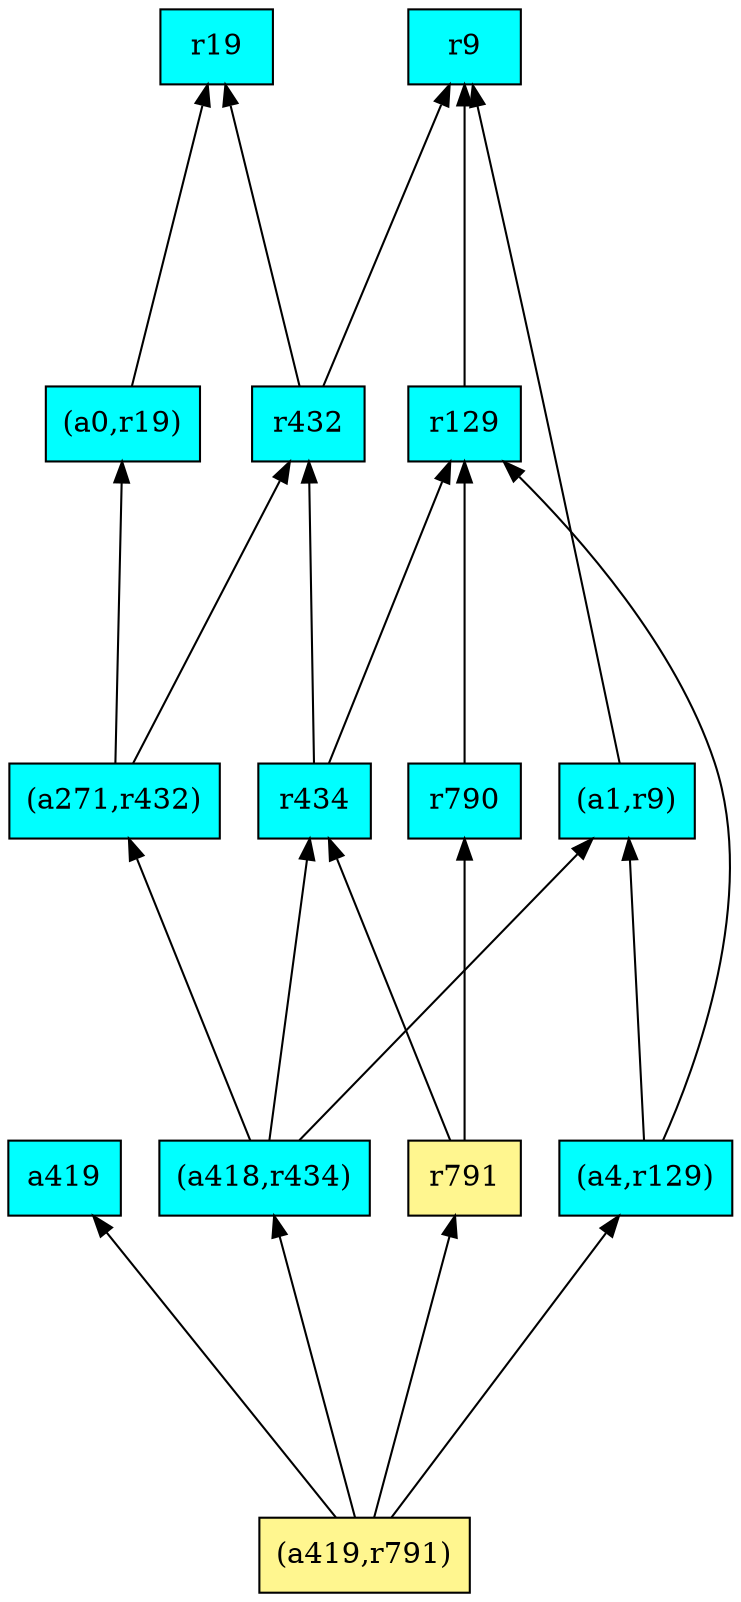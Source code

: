 digraph G {
rankdir=BT;ranksep="2.0";
"a419" [shape=record,fillcolor=cyan,style=filled,label="{a419}"];
"(a1,r9)" [shape=record,fillcolor=cyan,style=filled,label="{(a1,r9)}"];
"(a418,r434)" [shape=record,fillcolor=cyan,style=filled,label="{(a418,r434)}"];
"r434" [shape=record,fillcolor=cyan,style=filled,label="{r434}"];
"(a0,r19)" [shape=record,fillcolor=cyan,style=filled,label="{(a0,r19)}"];
"r129" [shape=record,fillcolor=cyan,style=filled,label="{r129}"];
"r19" [shape=record,fillcolor=cyan,style=filled,label="{r19}"];
"r791" [shape=record,fillcolor=khaki1,style=filled,label="{r791}"];
"r432" [shape=record,fillcolor=cyan,style=filled,label="{r432}"];
"(a419,r791)" [shape=record,fillcolor=khaki1,style=filled,label="{(a419,r791)}"];
"(a4,r129)" [shape=record,fillcolor=cyan,style=filled,label="{(a4,r129)}"];
"(a271,r432)" [shape=record,fillcolor=cyan,style=filled,label="{(a271,r432)}"];
"r9" [shape=record,fillcolor=cyan,style=filled,label="{r9}"];
"r790" [shape=record,fillcolor=cyan,style=filled,label="{r790}"];
"(a1,r9)" -> "r9"
"(a418,r434)" -> "(a1,r9)"
"(a418,r434)" -> "r434"
"(a418,r434)" -> "(a271,r432)"
"r434" -> "r129"
"r434" -> "r432"
"(a0,r19)" -> "r19"
"r129" -> "r9"
"r791" -> "r434"
"r791" -> "r790"
"r432" -> "r9"
"r432" -> "r19"
"(a419,r791)" -> "a419"
"(a419,r791)" -> "(a418,r434)"
"(a419,r791)" -> "r791"
"(a419,r791)" -> "(a4,r129)"
"(a4,r129)" -> "(a1,r9)"
"(a4,r129)" -> "r129"
"(a271,r432)" -> "(a0,r19)"
"(a271,r432)" -> "r432"
"r790" -> "r129"
}